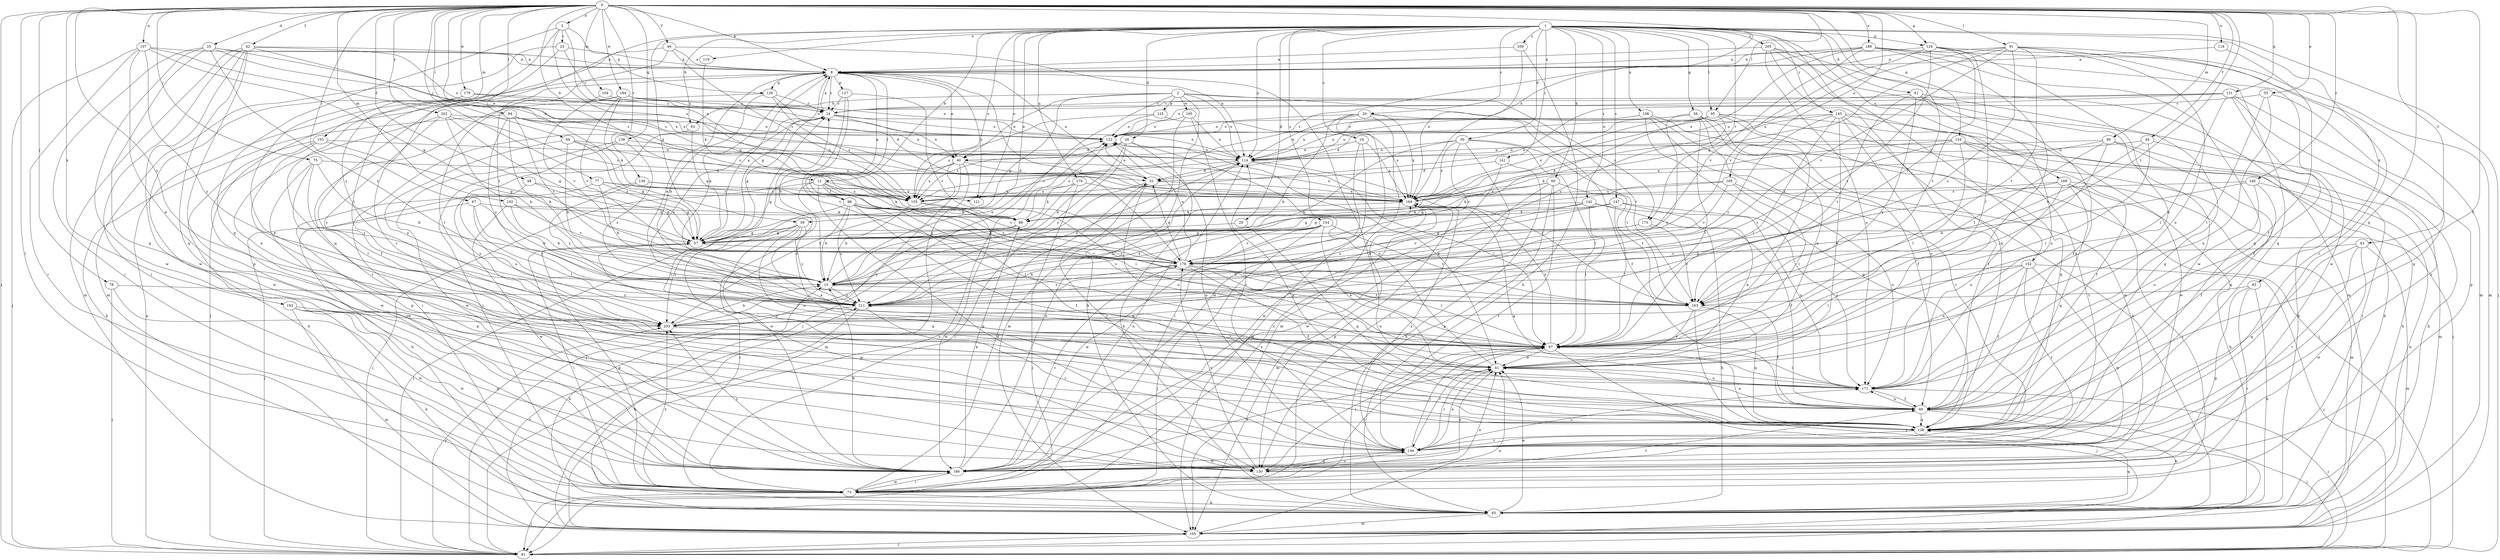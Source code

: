 strict digraph  {
0;
1;
2;
3;
8;
12;
15;
16;
20;
23;
24;
25;
28;
29;
30;
32;
33;
39;
40;
41;
42;
43;
44;
46;
48;
49;
56;
57;
60;
61;
63;
65;
67;
69;
73;
75;
77;
78;
81;
83;
88;
91;
94;
95;
96;
97;
99;
102;
103;
104;
105;
107;
108;
114;
118;
119;
121;
122;
124;
125;
126;
127;
130;
131;
134;
136;
138;
139;
140;
141;
142;
145;
146;
147;
152;
154;
155;
163;
165;
169;
170;
171;
175;
178;
179;
184;
185;
186;
189;
192;
194;
202;
203;
205;
209;
211;
0 -> 3  [label=a];
0 -> 8  [label=a];
0 -> 12  [label=b];
0 -> 25  [label=d];
0 -> 33  [label=e];
0 -> 39  [label=e];
0 -> 42  [label=f];
0 -> 43  [label=f];
0 -> 44  [label=f];
0 -> 46  [label=f];
0 -> 48  [label=f];
0 -> 49  [label=f];
0 -> 67  [label=i];
0 -> 69  [label=i];
0 -> 73  [label=i];
0 -> 75  [label=j];
0 -> 77  [label=j];
0 -> 78  [label=j];
0 -> 81  [label=j];
0 -> 91  [label=l];
0 -> 94  [label=l];
0 -> 95  [label=l];
0 -> 99  [label=m];
0 -> 102  [label=m];
0 -> 103  [label=m];
0 -> 104  [label=m];
0 -> 107  [label=n];
0 -> 118  [label=o];
0 -> 124  [label=p];
0 -> 131  [label=q];
0 -> 134  [label=q];
0 -> 136  [label=q];
0 -> 138  [label=q];
0 -> 139  [label=r];
0 -> 140  [label=r];
0 -> 163  [label=t];
0 -> 165  [label=u];
0 -> 179  [label=w];
0 -> 184  [label=w];
0 -> 189  [label=x];
0 -> 192  [label=x];
0 -> 194  [label=x];
0 -> 202  [label=y];
0 -> 203  [label=y];
1 -> 12  [label=b];
1 -> 16  [label=c];
1 -> 20  [label=c];
1 -> 28  [label=d];
1 -> 29  [label=d];
1 -> 30  [label=d];
1 -> 39  [label=e];
1 -> 56  [label=g];
1 -> 57  [label=g];
1 -> 60  [label=h];
1 -> 61  [label=h];
1 -> 63  [label=h];
1 -> 81  [label=j];
1 -> 83  [label=k];
1 -> 95  [label=l];
1 -> 108  [label=n];
1 -> 114  [label=n];
1 -> 119  [label=o];
1 -> 121  [label=o];
1 -> 124  [label=p];
1 -> 141  [label=r];
1 -> 142  [label=r];
1 -> 145  [label=r];
1 -> 146  [label=r];
1 -> 147  [label=s];
1 -> 152  [label=s];
1 -> 154  [label=s];
1 -> 155  [label=s];
1 -> 163  [label=t];
1 -> 169  [label=u];
1 -> 170  [label=u];
1 -> 175  [label=v];
1 -> 205  [label=z];
1 -> 209  [label=z];
2 -> 40  [label=e];
2 -> 57  [label=g];
2 -> 63  [label=h];
2 -> 65  [label=h];
2 -> 81  [label=j];
2 -> 114  [label=n];
2 -> 125  [label=p];
2 -> 163  [label=t];
2 -> 175  [label=v];
2 -> 185  [label=w];
3 -> 23  [label=c];
3 -> 126  [label=p];
3 -> 138  [label=q];
3 -> 155  [label=s];
3 -> 194  [label=x];
3 -> 203  [label=y];
8 -> 24  [label=c];
8 -> 40  [label=e];
8 -> 49  [label=f];
8 -> 57  [label=g];
8 -> 81  [label=j];
8 -> 96  [label=l];
8 -> 121  [label=o];
8 -> 126  [label=p];
8 -> 127  [label=p];
8 -> 178  [label=v];
12 -> 81  [label=j];
12 -> 96  [label=l];
12 -> 97  [label=l];
12 -> 121  [label=o];
12 -> 130  [label=p];
12 -> 155  [label=s];
12 -> 178  [label=v];
12 -> 186  [label=w];
15 -> 8  [label=a];
15 -> 122  [label=o];
15 -> 163  [label=t];
15 -> 211  [label=z];
16 -> 40  [label=e];
16 -> 73  [label=i];
16 -> 105  [label=m];
16 -> 194  [label=x];
20 -> 15  [label=b];
20 -> 49  [label=f];
20 -> 105  [label=m];
20 -> 114  [label=n];
20 -> 122  [label=o];
20 -> 186  [label=w];
20 -> 194  [label=x];
23 -> 8  [label=a];
23 -> 24  [label=c];
23 -> 97  [label=l];
23 -> 105  [label=m];
24 -> 8  [label=a];
24 -> 40  [label=e];
24 -> 57  [label=g];
24 -> 73  [label=i];
24 -> 114  [label=n];
24 -> 122  [label=o];
25 -> 8  [label=a];
25 -> 40  [label=e];
25 -> 73  [label=i];
25 -> 138  [label=q];
25 -> 186  [label=w];
25 -> 194  [label=x];
25 -> 211  [label=z];
28 -> 15  [label=b];
28 -> 40  [label=e];
28 -> 41  [label=e];
28 -> 65  [label=h];
28 -> 155  [label=s];
28 -> 211  [label=z];
29 -> 57  [label=g];
29 -> 138  [label=q];
30 -> 15  [label=b];
30 -> 73  [label=i];
30 -> 97  [label=l];
30 -> 114  [label=n];
30 -> 163  [label=t];
30 -> 178  [label=v];
30 -> 194  [label=x];
32 -> 8  [label=a];
32 -> 73  [label=i];
32 -> 122  [label=o];
32 -> 146  [label=r];
32 -> 171  [label=u];
32 -> 194  [label=x];
33 -> 24  [label=c];
33 -> 97  [label=l];
33 -> 138  [label=q];
33 -> 171  [label=u];
39 -> 41  [label=e];
39 -> 57  [label=g];
39 -> 73  [label=i];
39 -> 138  [label=q];
39 -> 171  [label=u];
39 -> 203  [label=y];
39 -> 211  [label=z];
40 -> 32  [label=d];
40 -> 57  [label=g];
40 -> 81  [label=j];
40 -> 105  [label=m];
40 -> 155  [label=s];
40 -> 194  [label=x];
40 -> 203  [label=y];
41 -> 122  [label=o];
41 -> 146  [label=r];
41 -> 171  [label=u];
42 -> 8  [label=a];
42 -> 73  [label=i];
42 -> 105  [label=m];
42 -> 122  [label=o];
42 -> 130  [label=p];
42 -> 138  [label=q];
42 -> 155  [label=s];
42 -> 186  [label=w];
43 -> 105  [label=m];
43 -> 138  [label=q];
43 -> 146  [label=r];
43 -> 178  [label=v];
43 -> 186  [label=w];
44 -> 65  [label=h];
44 -> 97  [label=l];
44 -> 114  [label=n];
44 -> 178  [label=v];
46 -> 8  [label=a];
46 -> 114  [label=n];
46 -> 138  [label=q];
46 -> 155  [label=s];
46 -> 163  [label=t];
48 -> 57  [label=g];
48 -> 155  [label=s];
48 -> 203  [label=y];
49 -> 41  [label=e];
49 -> 65  [label=h];
49 -> 81  [label=j];
49 -> 138  [label=q];
49 -> 171  [label=u];
56 -> 41  [label=e];
56 -> 49  [label=f];
56 -> 81  [label=j];
56 -> 97  [label=l];
56 -> 114  [label=n];
56 -> 122  [label=o];
56 -> 186  [label=w];
56 -> 203  [label=y];
57 -> 8  [label=a];
57 -> 73  [label=i];
57 -> 130  [label=p];
57 -> 178  [label=v];
60 -> 88  [label=k];
60 -> 130  [label=p];
60 -> 146  [label=r];
60 -> 163  [label=t];
60 -> 186  [label=w];
60 -> 194  [label=x];
61 -> 24  [label=c];
61 -> 49  [label=f];
61 -> 138  [label=q];
61 -> 163  [label=t];
61 -> 171  [label=u];
61 -> 203  [label=y];
63 -> 57  [label=g];
63 -> 73  [label=i];
65 -> 15  [label=b];
65 -> 41  [label=e];
65 -> 105  [label=m];
65 -> 138  [label=q];
67 -> 15  [label=b];
67 -> 81  [label=j];
67 -> 88  [label=k];
67 -> 97  [label=l];
67 -> 211  [label=z];
69 -> 15  [label=b];
69 -> 57  [label=g];
69 -> 114  [label=n];
69 -> 194  [label=x];
69 -> 203  [label=y];
73 -> 32  [label=d];
73 -> 41  [label=e];
73 -> 49  [label=f];
73 -> 57  [label=g];
73 -> 65  [label=h];
73 -> 81  [label=j];
73 -> 97  [label=l];
73 -> 114  [label=n];
73 -> 186  [label=w];
73 -> 194  [label=x];
73 -> 203  [label=y];
75 -> 15  [label=b];
75 -> 32  [label=d];
75 -> 97  [label=l];
75 -> 186  [label=w];
75 -> 211  [label=z];
77 -> 15  [label=b];
77 -> 57  [label=g];
77 -> 130  [label=p];
77 -> 155  [label=s];
77 -> 194  [label=x];
78 -> 81  [label=j];
78 -> 186  [label=w];
78 -> 211  [label=z];
81 -> 8  [label=a];
81 -> 203  [label=y];
83 -> 65  [label=h];
83 -> 73  [label=i];
83 -> 130  [label=p];
83 -> 163  [label=t];
88 -> 57  [label=g];
88 -> 122  [label=o];
88 -> 203  [label=y];
91 -> 8  [label=a];
91 -> 57  [label=g];
91 -> 138  [label=q];
91 -> 146  [label=r];
91 -> 163  [label=t];
91 -> 171  [label=u];
91 -> 178  [label=v];
91 -> 194  [label=x];
91 -> 211  [label=z];
94 -> 15  [label=b];
94 -> 65  [label=h];
94 -> 114  [label=n];
94 -> 122  [label=o];
94 -> 155  [label=s];
94 -> 178  [label=v];
94 -> 211  [label=z];
95 -> 65  [label=h];
95 -> 88  [label=k];
95 -> 97  [label=l];
95 -> 114  [label=n];
95 -> 122  [label=o];
95 -> 138  [label=q];
95 -> 178  [label=v];
95 -> 194  [label=x];
96 -> 8  [label=a];
96 -> 15  [label=b];
96 -> 49  [label=f];
96 -> 81  [label=j];
96 -> 88  [label=k];
96 -> 97  [label=l];
96 -> 138  [label=q];
96 -> 163  [label=t];
96 -> 178  [label=v];
96 -> 211  [label=z];
97 -> 41  [label=e];
97 -> 81  [label=j];
97 -> 146  [label=r];
97 -> 194  [label=x];
97 -> 211  [label=z];
99 -> 73  [label=i];
99 -> 88  [label=k];
99 -> 97  [label=l];
99 -> 114  [label=n];
99 -> 138  [label=q];
99 -> 163  [label=t];
102 -> 15  [label=b];
102 -> 88  [label=k];
102 -> 178  [label=v];
102 -> 186  [label=w];
103 -> 57  [label=g];
103 -> 65  [label=h];
103 -> 114  [label=n];
103 -> 130  [label=p];
103 -> 186  [label=w];
104 -> 24  [label=c];
104 -> 178  [label=v];
105 -> 41  [label=e];
105 -> 81  [label=j];
105 -> 122  [label=o];
105 -> 211  [label=z];
107 -> 8  [label=a];
107 -> 41  [label=e];
107 -> 57  [label=g];
107 -> 73  [label=i];
107 -> 81  [label=j];
107 -> 155  [label=s];
107 -> 203  [label=y];
108 -> 65  [label=h];
108 -> 81  [label=j];
108 -> 114  [label=n];
108 -> 122  [label=o];
108 -> 138  [label=q];
108 -> 146  [label=r];
114 -> 32  [label=d];
114 -> 97  [label=l];
114 -> 155  [label=s];
114 -> 163  [label=t];
118 -> 8  [label=a];
118 -> 49  [label=f];
119 -> 88  [label=k];
122 -> 114  [label=n];
124 -> 8  [label=a];
124 -> 41  [label=e];
124 -> 97  [label=l];
124 -> 105  [label=m];
124 -> 163  [label=t];
124 -> 178  [label=v];
124 -> 211  [label=z];
125 -> 122  [label=o];
125 -> 155  [label=s];
125 -> 194  [label=x];
126 -> 15  [label=b];
126 -> 24  [label=c];
126 -> 32  [label=d];
126 -> 146  [label=r];
126 -> 155  [label=s];
127 -> 15  [label=b];
127 -> 24  [label=c];
127 -> 163  [label=t];
127 -> 178  [label=v];
130 -> 41  [label=e];
130 -> 97  [label=l];
130 -> 146  [label=r];
130 -> 178  [label=v];
131 -> 24  [label=c];
131 -> 49  [label=f];
131 -> 97  [label=l];
131 -> 122  [label=o];
131 -> 130  [label=p];
131 -> 146  [label=r];
131 -> 155  [label=s];
134 -> 49  [label=f];
134 -> 65  [label=h];
134 -> 97  [label=l];
134 -> 105  [label=m];
134 -> 114  [label=n];
134 -> 194  [label=x];
134 -> 211  [label=z];
136 -> 114  [label=n];
136 -> 171  [label=u];
136 -> 186  [label=w];
136 -> 211  [label=z];
138 -> 24  [label=c];
138 -> 114  [label=n];
138 -> 146  [label=r];
139 -> 65  [label=h];
139 -> 88  [label=k];
139 -> 194  [label=x];
139 -> 211  [label=z];
140 -> 15  [label=b];
140 -> 49  [label=f];
140 -> 65  [label=h];
140 -> 155  [label=s];
140 -> 171  [label=u];
141 -> 32  [label=d];
141 -> 65  [label=h];
141 -> 186  [label=w];
142 -> 49  [label=f];
142 -> 57  [label=g];
142 -> 88  [label=k];
142 -> 97  [label=l];
142 -> 171  [label=u];
142 -> 211  [label=z];
145 -> 32  [label=d];
145 -> 41  [label=e];
145 -> 49  [label=f];
145 -> 65  [label=h];
145 -> 97  [label=l];
145 -> 122  [label=o];
145 -> 171  [label=u];
145 -> 186  [label=w];
145 -> 211  [label=z];
146 -> 41  [label=e];
146 -> 97  [label=l];
146 -> 122  [label=o];
146 -> 130  [label=p];
146 -> 171  [label=u];
146 -> 186  [label=w];
146 -> 194  [label=x];
147 -> 41  [label=e];
147 -> 57  [label=g];
147 -> 88  [label=k];
147 -> 97  [label=l];
147 -> 171  [label=u];
147 -> 211  [label=z];
152 -> 15  [label=b];
152 -> 41  [label=e];
152 -> 49  [label=f];
152 -> 81  [label=j];
152 -> 97  [label=l];
152 -> 146  [label=r];
152 -> 186  [label=w];
154 -> 15  [label=b];
154 -> 41  [label=e];
154 -> 57  [label=g];
154 -> 81  [label=j];
154 -> 163  [label=t];
154 -> 178  [label=v];
154 -> 186  [label=w];
154 -> 211  [label=z];
155 -> 15  [label=b];
155 -> 97  [label=l];
155 -> 186  [label=w];
163 -> 41  [label=e];
163 -> 49  [label=f];
163 -> 81  [label=j];
163 -> 138  [label=q];
165 -> 57  [label=g];
165 -> 97  [label=l];
165 -> 155  [label=s];
165 -> 171  [label=u];
165 -> 178  [label=v];
169 -> 65  [label=h];
169 -> 73  [label=i];
169 -> 105  [label=m];
169 -> 138  [label=q];
169 -> 171  [label=u];
169 -> 194  [label=x];
169 -> 203  [label=y];
170 -> 15  [label=b];
170 -> 81  [label=j];
170 -> 88  [label=k];
170 -> 155  [label=s];
170 -> 194  [label=x];
171 -> 24  [label=c];
171 -> 49  [label=f];
171 -> 81  [label=j];
171 -> 97  [label=l];
175 -> 57  [label=g];
175 -> 65  [label=h];
175 -> 163  [label=t];
175 -> 178  [label=v];
178 -> 15  [label=b];
178 -> 32  [label=d];
178 -> 49  [label=f];
178 -> 97  [label=l];
178 -> 122  [label=o];
178 -> 171  [label=u];
178 -> 211  [label=z];
179 -> 24  [label=c];
179 -> 41  [label=e];
179 -> 122  [label=o];
179 -> 186  [label=w];
184 -> 24  [label=c];
184 -> 49  [label=f];
184 -> 88  [label=k];
184 -> 97  [label=l];
184 -> 122  [label=o];
184 -> 178  [label=v];
185 -> 105  [label=m];
185 -> 114  [label=n];
185 -> 122  [label=o];
185 -> 146  [label=r];
186 -> 15  [label=b];
186 -> 41  [label=e];
186 -> 73  [label=i];
186 -> 88  [label=k];
186 -> 114  [label=n];
186 -> 178  [label=v];
186 -> 203  [label=y];
189 -> 8  [label=a];
189 -> 41  [label=e];
189 -> 105  [label=m];
189 -> 138  [label=q];
189 -> 155  [label=s];
189 -> 178  [label=v];
189 -> 186  [label=w];
189 -> 194  [label=x];
192 -> 65  [label=h];
192 -> 105  [label=m];
192 -> 130  [label=p];
192 -> 186  [label=w];
192 -> 203  [label=y];
194 -> 88  [label=k];
194 -> 105  [label=m];
194 -> 130  [label=p];
194 -> 138  [label=q];
202 -> 15  [label=b];
202 -> 41  [label=e];
202 -> 57  [label=g];
202 -> 122  [label=o];
202 -> 155  [label=s];
202 -> 203  [label=y];
203 -> 15  [label=b];
203 -> 97  [label=l];
205 -> 8  [label=a];
205 -> 105  [label=m];
205 -> 138  [label=q];
205 -> 146  [label=r];
205 -> 171  [label=u];
205 -> 186  [label=w];
209 -> 8  [label=a];
209 -> 65  [label=h];
209 -> 194  [label=x];
211 -> 8  [label=a];
211 -> 24  [label=c];
211 -> 65  [label=h];
211 -> 114  [label=n];
211 -> 146  [label=r];
211 -> 194  [label=x];
211 -> 203  [label=y];
}

